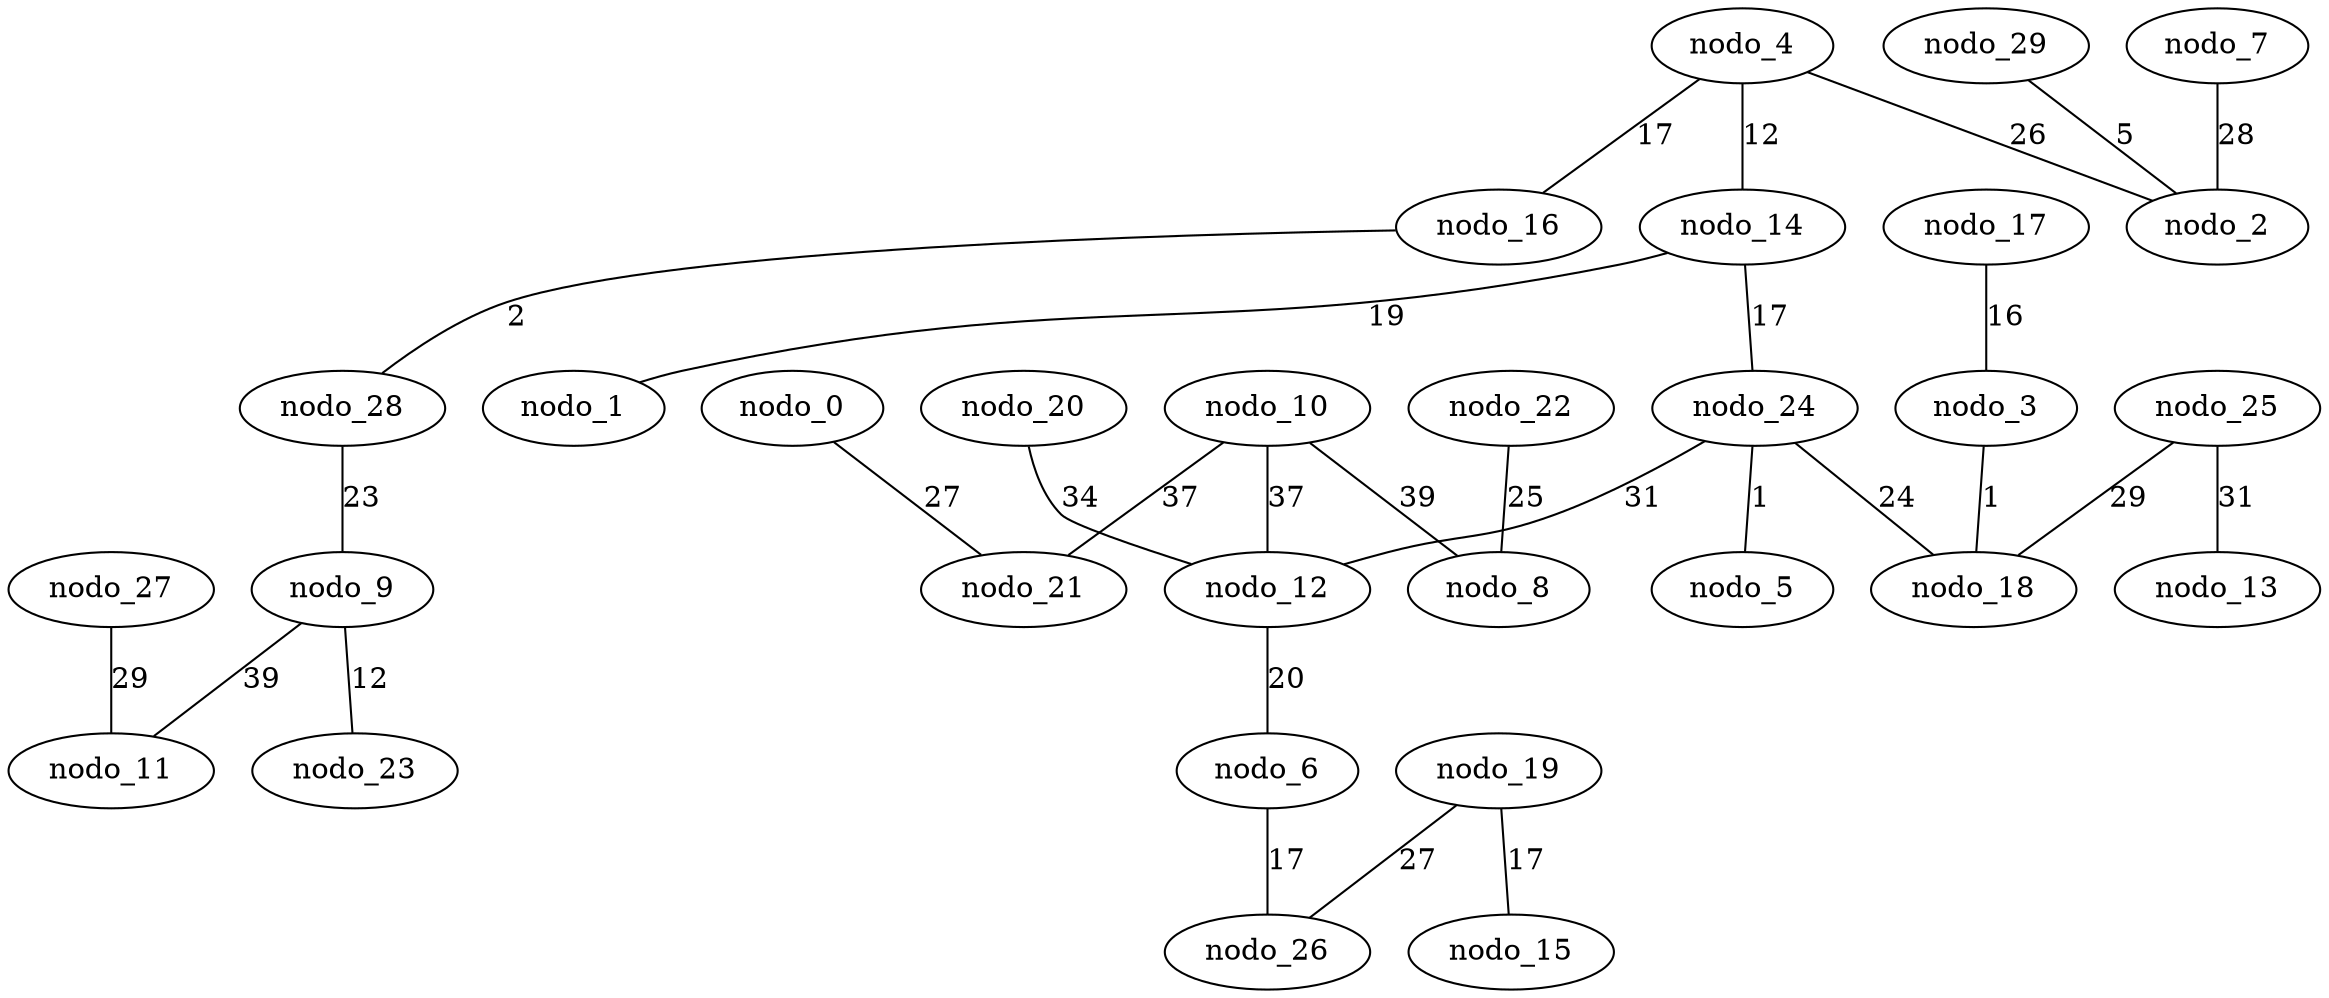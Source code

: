 graph gen_gilbert_30_d_kruskal {
  nodo_27 -- nodo_11 [label=29 weight=29];
  nodo_14 -- nodo_1 [label=19 weight=19];
  nodo_25 -- nodo_13 [label=31 weight=31];
  nodo_10 -- nodo_12 [label=37 weight=37];
  nodo_4 -- nodo_16 [label=17 weight=17];
  nodo_17 -- nodo_3 [label=16 weight=16];
  nodo_12 -- nodo_6 [label=20 weight=20];
  nodo_10 -- nodo_8 [label=39 weight=39];
  nodo_14 -- nodo_24 [label=17 weight=17];
  nodo_20 -- nodo_12 [label=34 weight=34];
  nodo_19 -- nodo_15 [label=17 weight=17];
  nodo_10 -- nodo_21 [label=37 weight=37];
  nodo_4 -- nodo_14 [label=12 weight=12];
  nodo_28 -- nodo_9 [label=23 weight=23];
  nodo_9 -- nodo_23 [label=12 weight=12];
  nodo_24 -- nodo_18 [label=24 weight=24];
  nodo_4 -- nodo_2 [label=26 weight=26];
  nodo_24 -- nodo_12 [label=31 weight=31];
  nodo_7 -- nodo_2 [label=28 weight=28];
  nodo_3 -- nodo_18 [label=1 weight=1];
  nodo_16 -- nodo_28 [label=2 weight=2];
  nodo_29 -- nodo_2 [label=5 weight=5];
  nodo_22 -- nodo_8 [label=25 weight=25];
  nodo_24 -- nodo_5 [label=1 weight=1];
  nodo_6 -- nodo_26 [label=17 weight=17];
  nodo_19 -- nodo_26 [label=27 weight=27];
  nodo_0 -- nodo_21 [label=27 weight=27];
  nodo_25 -- nodo_18 [label=29 weight=29];
  nodo_9 -- nodo_11 [label=39 weight=39];
}